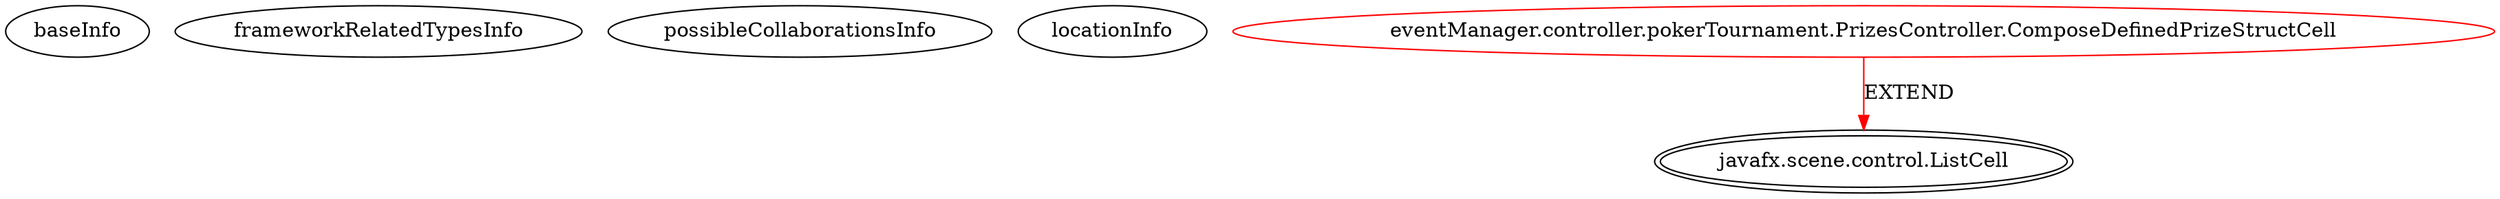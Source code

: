 digraph {
baseInfo[graphId=2964,category="extension_graph",isAnonymous=false,possibleRelation=false]
frameworkRelatedTypesInfo[0="javafx.scene.control.ListCell"]
possibleCollaborationsInfo[]
locationInfo[projectName="hock323-eventManager",filePath="/hock323-eventManager/EventManager-master/src/eventManager/controller/pokerTournament/PrizesController.java",contextSignature="ComposeDefinedPrizeStructCell",graphId="2964"]
0[label="eventManager.controller.pokerTournament.PrizesController.ComposeDefinedPrizeStructCell",vertexType="ROOT_CLIENT_CLASS_DECLARATION",isFrameworkType=false,color=red]
1[label="javafx.scene.control.ListCell",vertexType="FRAMEWORK_CLASS_TYPE",isFrameworkType=true,peripheries=2]
0->1[label="EXTEND",color=red]
}
